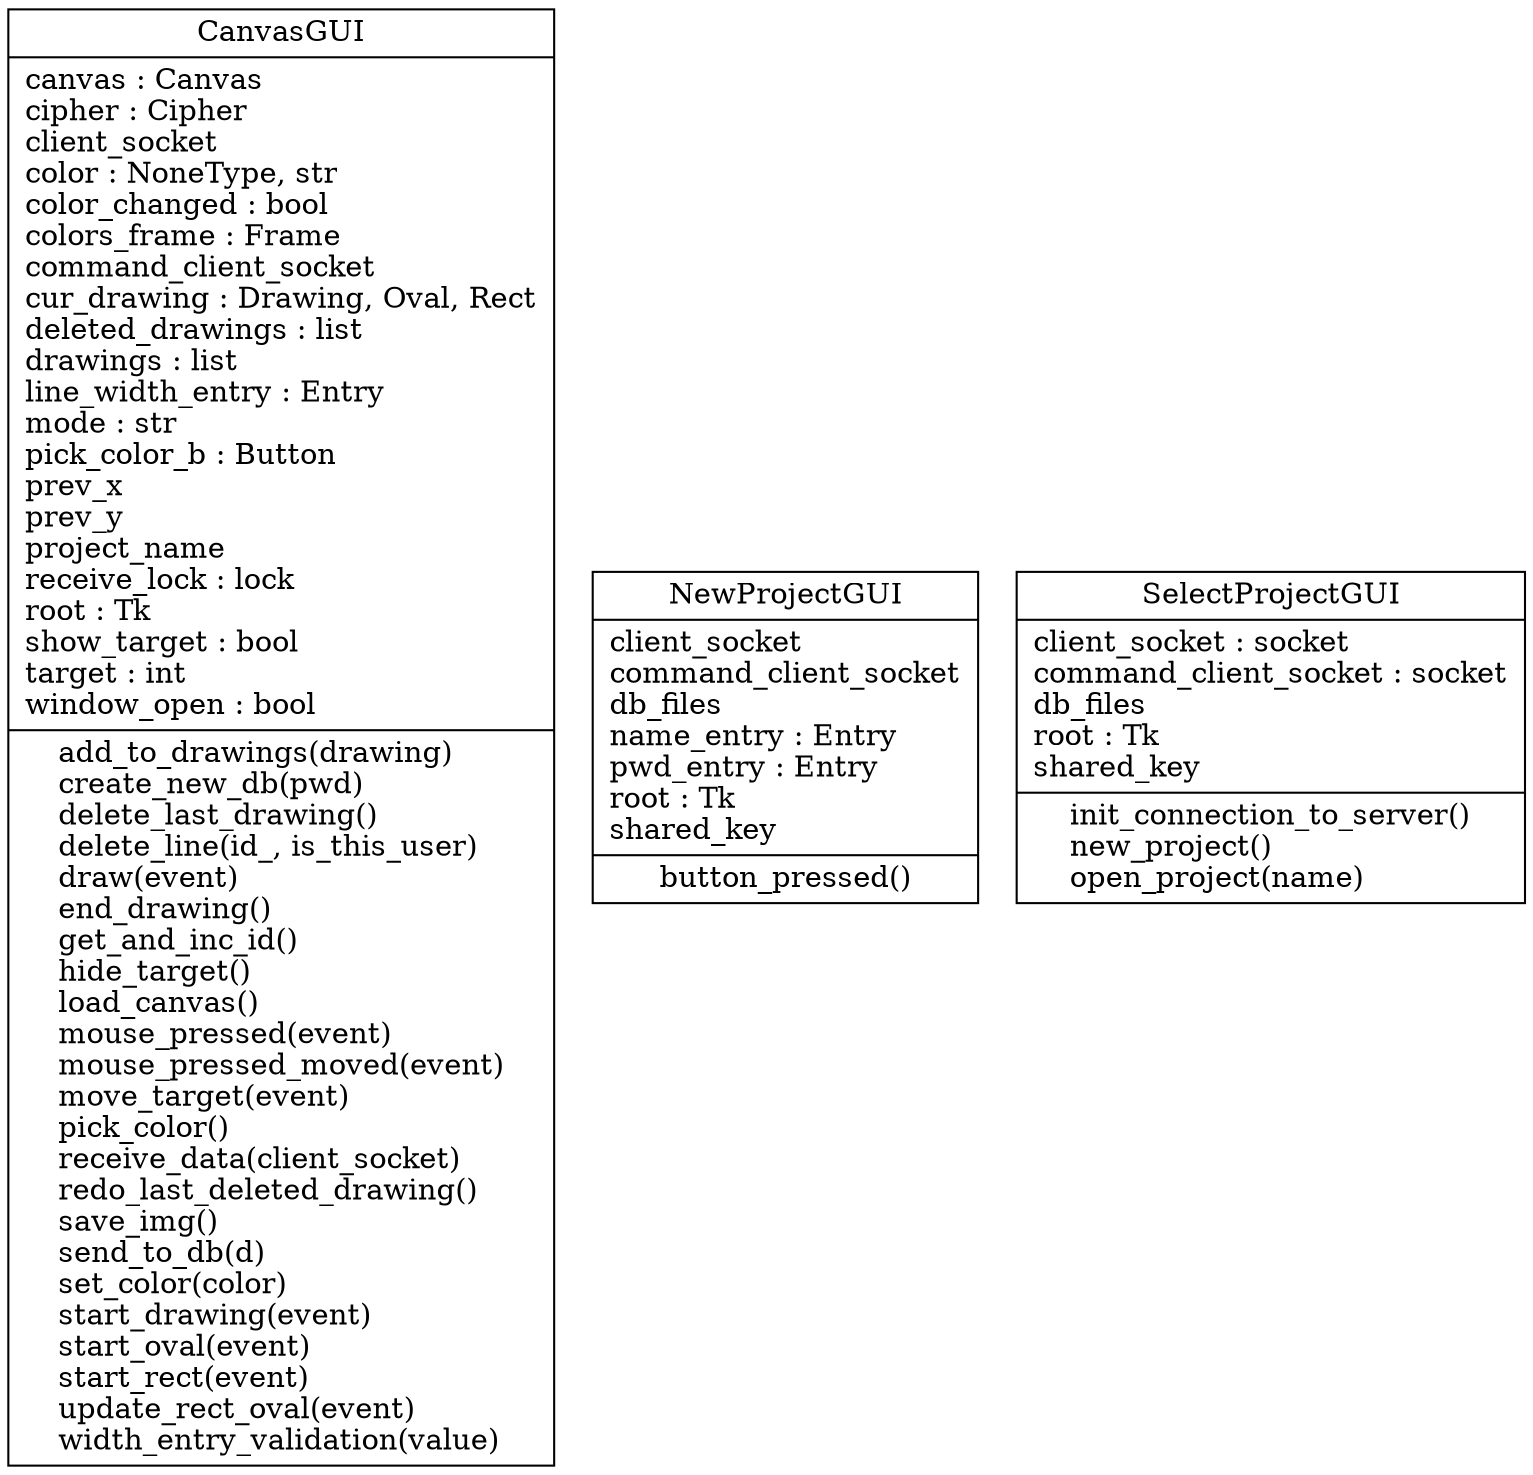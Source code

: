 digraph "classes" {
rankdir=BT
charset="utf-8"
"client.CanvasGUI" [color="black", fontcolor="black", label=<{CanvasGUI|canvas : Canvas<br ALIGN="LEFT"/>cipher : Cipher<br ALIGN="LEFT"/>client_socket<br ALIGN="LEFT"/>color : NoneType, str<br ALIGN="LEFT"/>color_changed : bool<br ALIGN="LEFT"/>colors_frame : Frame<br ALIGN="LEFT"/>command_client_socket<br ALIGN="LEFT"/>cur_drawing : Drawing, Oval, Rect<br ALIGN="LEFT"/>deleted_drawings : list<br ALIGN="LEFT"/>drawings : list<br ALIGN="LEFT"/>line_width_entry : Entry<br ALIGN="LEFT"/>mode : str<br ALIGN="LEFT"/>pick_color_b : Button<br ALIGN="LEFT"/>prev_x<br ALIGN="LEFT"/>prev_y<br ALIGN="LEFT"/>project_name<br ALIGN="LEFT"/>receive_lock : lock<br ALIGN="LEFT"/>root : Tk<br ALIGN="LEFT"/>show_target : bool<br ALIGN="LEFT"/>target : int<br ALIGN="LEFT"/>window_open : bool<br ALIGN="LEFT"/>|add_to_drawings(drawing)<br ALIGN="LEFT"/>create_new_db(pwd)<br ALIGN="LEFT"/>delete_last_drawing()<br ALIGN="LEFT"/>delete_line(id_, is_this_user)<br ALIGN="LEFT"/>draw(event)<br ALIGN="LEFT"/>end_drawing()<br ALIGN="LEFT"/>get_and_inc_id()<br ALIGN="LEFT"/>hide_target()<br ALIGN="LEFT"/>load_canvas()<br ALIGN="LEFT"/>mouse_pressed(event)<br ALIGN="LEFT"/>mouse_pressed_moved(event)<br ALIGN="LEFT"/>move_target(event)<br ALIGN="LEFT"/>pick_color()<br ALIGN="LEFT"/>receive_data(client_socket)<br ALIGN="LEFT"/>redo_last_deleted_drawing()<br ALIGN="LEFT"/>save_img()<br ALIGN="LEFT"/>send_to_db(d)<br ALIGN="LEFT"/>set_color(color)<br ALIGN="LEFT"/>start_drawing(event)<br ALIGN="LEFT"/>start_oval(event)<br ALIGN="LEFT"/>start_rect(event)<br ALIGN="LEFT"/>update_rect_oval(event)<br ALIGN="LEFT"/>width_entry_validation(value)<br ALIGN="LEFT"/>}>, shape="record", style="solid"];
"client.NewProjectGUI" [color="black", fontcolor="black", label=<{NewProjectGUI|client_socket<br ALIGN="LEFT"/>command_client_socket<br ALIGN="LEFT"/>db_files<br ALIGN="LEFT"/>name_entry : Entry<br ALIGN="LEFT"/>pwd_entry : Entry<br ALIGN="LEFT"/>root : Tk<br ALIGN="LEFT"/>shared_key<br ALIGN="LEFT"/>|button_pressed()<br ALIGN="LEFT"/>}>, shape="record", style="solid"];
"client.SelectProjectGUI" [color="black", fontcolor="black", label=<{SelectProjectGUI|client_socket : socket<br ALIGN="LEFT"/>command_client_socket : socket<br ALIGN="LEFT"/>db_files<br ALIGN="LEFT"/>root : Tk<br ALIGN="LEFT"/>shared_key<br ALIGN="LEFT"/>|init_connection_to_server()<br ALIGN="LEFT"/>new_project()<br ALIGN="LEFT"/>open_project(name)<br ALIGN="LEFT"/>}>, shape="record", style="solid"];
}
